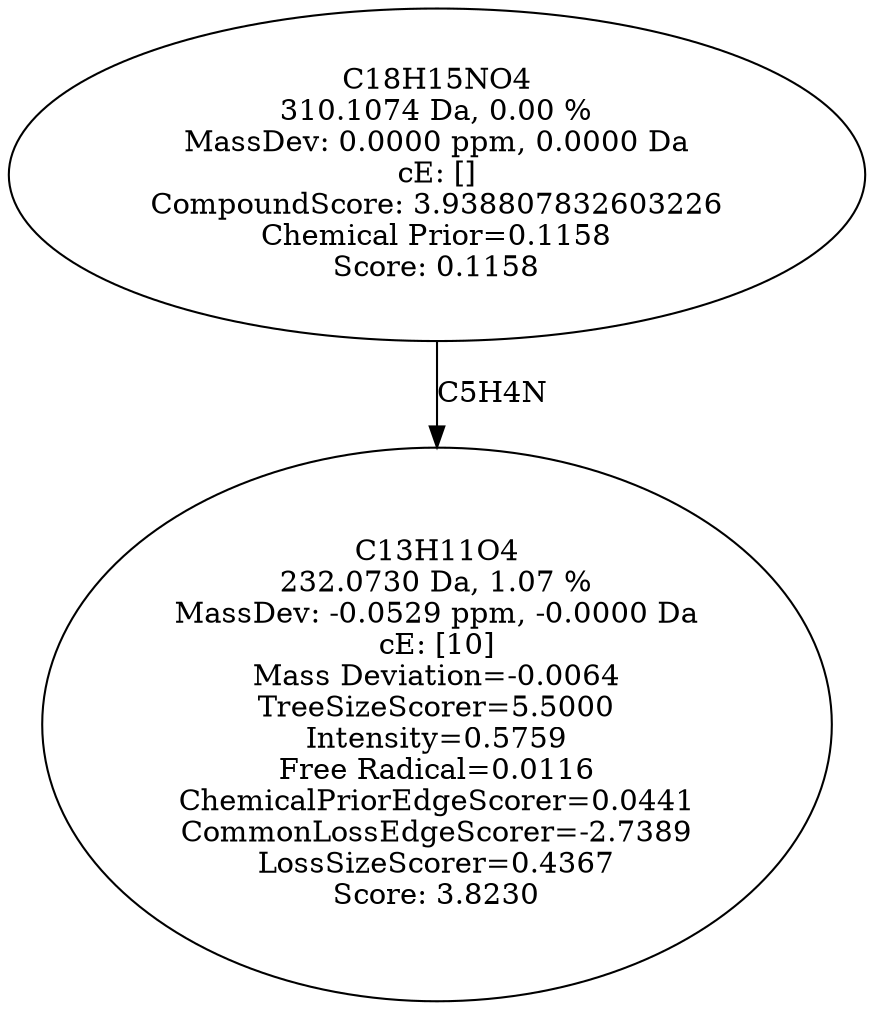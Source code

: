 strict digraph {
v1 [label="C13H11O4\n232.0730 Da, 1.07 %\nMassDev: -0.0529 ppm, -0.0000 Da\ncE: [10]\nMass Deviation=-0.0064\nTreeSizeScorer=5.5000\nIntensity=0.5759\nFree Radical=0.0116\nChemicalPriorEdgeScorer=0.0441\nCommonLossEdgeScorer=-2.7389\nLossSizeScorer=0.4367\nScore: 3.8230"];
v2 [label="C18H15NO4\n310.1074 Da, 0.00 %\nMassDev: 0.0000 ppm, 0.0000 Da\ncE: []\nCompoundScore: 3.938807832603226\nChemical Prior=0.1158\nScore: 0.1158"];
v2 -> v1 [label="C5H4N"];
}